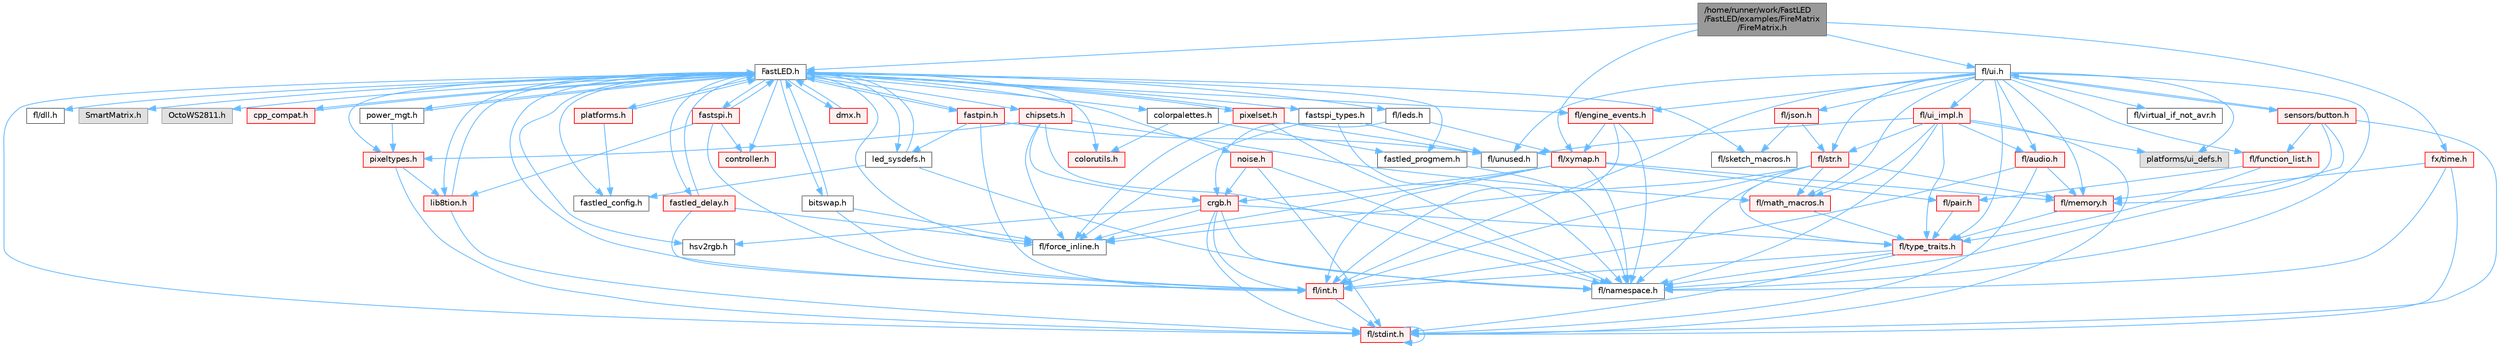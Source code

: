 digraph "/home/runner/work/FastLED/FastLED/examples/FireMatrix/FireMatrix.h"
{
 // INTERACTIVE_SVG=YES
 // LATEX_PDF_SIZE
  bgcolor="transparent";
  edge [fontname=Helvetica,fontsize=10,labelfontname=Helvetica,labelfontsize=10];
  node [fontname=Helvetica,fontsize=10,shape=box,height=0.2,width=0.4];
  Node1 [id="Node000001",label="/home/runner/work/FastLED\l/FastLED/examples/FireMatrix\l/FireMatrix.h",height=0.2,width=0.4,color="gray40", fillcolor="grey60", style="filled", fontcolor="black",tooltip=" "];
  Node1 -> Node2 [id="edge1_Node000001_Node000002",color="steelblue1",style="solid",tooltip=" "];
  Node2 [id="Node000002",label="FastLED.h",height=0.2,width=0.4,color="grey40", fillcolor="white", style="filled",URL="$db/d97/_fast_l_e_d_8h.html",tooltip="central include file for FastLED, defines the CFastLED class/object"];
  Node2 -> Node3 [id="edge2_Node000002_Node000003",color="steelblue1",style="solid",tooltip=" "];
  Node3 [id="Node000003",label="fl/stdint.h",height=0.2,width=0.4,color="red", fillcolor="#FFF0F0", style="filled",URL="$df/dd8/stdint_8h.html",tooltip=" "];
  Node3 -> Node3 [id="edge3_Node000003_Node000003",color="steelblue1",style="solid",tooltip=" "];
  Node2 -> Node5 [id="edge4_Node000002_Node000005",color="steelblue1",style="solid",tooltip=" "];
  Node5 [id="Node000005",label="fl/dll.h",height=0.2,width=0.4,color="grey40", fillcolor="white", style="filled",URL="$d3/d4b/dll_8h.html",tooltip="FastLED dynamic library interface - lightweight header for external callers."];
  Node2 -> Node6 [id="edge5_Node000002_Node000006",color="steelblue1",style="solid",tooltip=" "];
  Node6 [id="Node000006",label="SmartMatrix.h",height=0.2,width=0.4,color="grey60", fillcolor="#E0E0E0", style="filled",tooltip=" "];
  Node2 -> Node7 [id="edge6_Node000002_Node000007",color="steelblue1",style="solid",tooltip=" "];
  Node7 [id="Node000007",label="OctoWS2811.h",height=0.2,width=0.4,color="grey60", fillcolor="#E0E0E0", style="filled",tooltip=" "];
  Node2 -> Node8 [id="edge7_Node000002_Node000008",color="steelblue1",style="solid",tooltip=" "];
  Node8 [id="Node000008",label="fl/force_inline.h",height=0.2,width=0.4,color="grey40", fillcolor="white", style="filled",URL="$d4/d64/force__inline_8h.html",tooltip=" "];
  Node2 -> Node9 [id="edge8_Node000002_Node000009",color="steelblue1",style="solid",tooltip=" "];
  Node9 [id="Node000009",label="cpp_compat.h",height=0.2,width=0.4,color="red", fillcolor="#FFF0F0", style="filled",URL="$d9/d13/cpp__compat_8h.html",tooltip="Compatibility functions based on C++ version."];
  Node9 -> Node2 [id="edge9_Node000009_Node000002",color="steelblue1",style="solid",tooltip=" "];
  Node2 -> Node11 [id="edge10_Node000002_Node000011",color="steelblue1",style="solid",tooltip=" "];
  Node11 [id="Node000011",label="fastled_config.h",height=0.2,width=0.4,color="grey40", fillcolor="white", style="filled",URL="$d5/d11/fastled__config_8h.html",tooltip="Contains definitions that can be used to configure FastLED at compile time."];
  Node2 -> Node12 [id="edge11_Node000002_Node000012",color="steelblue1",style="solid",tooltip=" "];
  Node12 [id="Node000012",label="led_sysdefs.h",height=0.2,width=0.4,color="grey40", fillcolor="white", style="filled",URL="$d9/d3e/led__sysdefs_8h.html",tooltip="Determines which platform system definitions to include."];
  Node12 -> Node2 [id="edge12_Node000012_Node000002",color="steelblue1",style="solid",tooltip=" "];
  Node12 -> Node11 [id="edge13_Node000012_Node000011",color="steelblue1",style="solid",tooltip=" "];
  Node12 -> Node13 [id="edge14_Node000012_Node000013",color="steelblue1",style="solid",tooltip=" "];
  Node13 [id="Node000013",label="fl/namespace.h",height=0.2,width=0.4,color="grey40", fillcolor="white", style="filled",URL="$df/d2a/namespace_8h.html",tooltip="Implements the FastLED namespace macros."];
  Node2 -> Node14 [id="edge15_Node000002_Node000014",color="steelblue1",style="solid",tooltip=" "];
  Node14 [id="Node000014",label="fastled_delay.h",height=0.2,width=0.4,color="red", fillcolor="#FFF0F0", style="filled",URL="$d0/da8/fastled__delay_8h.html",tooltip="Utility functions and classes for managing delay cycles."];
  Node14 -> Node2 [id="edge16_Node000014_Node000002",color="steelblue1",style="solid",tooltip=" "];
  Node14 -> Node8 [id="edge17_Node000014_Node000008",color="steelblue1",style="solid",tooltip=" "];
  Node14 -> Node16 [id="edge18_Node000014_Node000016",color="steelblue1",style="solid",tooltip=" "];
  Node16 [id="Node000016",label="fl/int.h",height=0.2,width=0.4,color="red", fillcolor="#FFF0F0", style="filled",URL="$d3/d7e/int_8h.html",tooltip=" "];
  Node16 -> Node3 [id="edge19_Node000016_Node000003",color="steelblue1",style="solid",tooltip=" "];
  Node2 -> Node18 [id="edge20_Node000002_Node000018",color="steelblue1",style="solid",tooltip=" "];
  Node18 [id="Node000018",label="bitswap.h",height=0.2,width=0.4,color="grey40", fillcolor="white", style="filled",URL="$de/ded/bitswap_8h.html",tooltip="Functions for doing a rotation of bits/bytes used by parallel output."];
  Node18 -> Node2 [id="edge21_Node000018_Node000002",color="steelblue1",style="solid",tooltip=" "];
  Node18 -> Node8 [id="edge22_Node000018_Node000008",color="steelblue1",style="solid",tooltip=" "];
  Node18 -> Node16 [id="edge23_Node000018_Node000016",color="steelblue1",style="solid",tooltip=" "];
  Node2 -> Node19 [id="edge24_Node000002_Node000019",color="steelblue1",style="solid",tooltip=" "];
  Node19 [id="Node000019",label="controller.h",height=0.2,width=0.4,color="red", fillcolor="#FFF0F0", style="filled",URL="$d2/dd9/controller_8h.html",tooltip="deprecated: base definitions used by led controllers for writing out led data"];
  Node2 -> Node117 [id="edge25_Node000002_Node000117",color="steelblue1",style="solid",tooltip=" "];
  Node117 [id="Node000117",label="fastpin.h",height=0.2,width=0.4,color="red", fillcolor="#FFF0F0", style="filled",URL="$db/d65/fastpin_8h.html",tooltip="Class base definitions for defining fast pin access."];
  Node117 -> Node2 [id="edge26_Node000117_Node000002",color="steelblue1",style="solid",tooltip=" "];
  Node117 -> Node12 [id="edge27_Node000117_Node000012",color="steelblue1",style="solid",tooltip=" "];
  Node117 -> Node54 [id="edge28_Node000117_Node000054",color="steelblue1",style="solid",tooltip=" "];
  Node54 [id="Node000054",label="fl/unused.h",height=0.2,width=0.4,color="grey40", fillcolor="white", style="filled",URL="$d8/d4b/unused_8h.html",tooltip=" "];
  Node117 -> Node16 [id="edge29_Node000117_Node000016",color="steelblue1",style="solid",tooltip=" "];
  Node2 -> Node118 [id="edge30_Node000002_Node000118",color="steelblue1",style="solid",tooltip=" "];
  Node118 [id="Node000118",label="fastspi_types.h",height=0.2,width=0.4,color="grey40", fillcolor="white", style="filled",URL="$d2/ddb/fastspi__types_8h.html",tooltip="Data types and constants used by SPI interfaces."];
  Node118 -> Node8 [id="edge31_Node000118_Node000008",color="steelblue1",style="solid",tooltip=" "];
  Node118 -> Node13 [id="edge32_Node000118_Node000013",color="steelblue1",style="solid",tooltip=" "];
  Node118 -> Node54 [id="edge33_Node000118_Node000054",color="steelblue1",style="solid",tooltip=" "];
  Node2 -> Node119 [id="edge34_Node000002_Node000119",color="steelblue1",style="solid",tooltip=" "];
  Node119 [id="Node000119",label="dmx.h",height=0.2,width=0.4,color="red", fillcolor="#FFF0F0", style="filled",URL="$d3/de1/dmx_8h.html",tooltip="Defines the DMX512-based LED controllers."];
  Node119 -> Node2 [id="edge35_Node000119_Node000002",color="steelblue1",style="solid",tooltip=" "];
  Node2 -> Node122 [id="edge36_Node000002_Node000122",color="steelblue1",style="solid",tooltip=" "];
  Node122 [id="Node000122",label="platforms.h",height=0.2,width=0.4,color="red", fillcolor="#FFF0F0", style="filled",URL="$da/dc9/platforms_8h.html",tooltip="Determines which platforms headers to include."];
  Node122 -> Node2 [id="edge37_Node000122_Node000002",color="steelblue1",style="solid",tooltip=" "];
  Node122 -> Node11 [id="edge38_Node000122_Node000011",color="steelblue1",style="solid",tooltip=" "];
  Node2 -> Node31 [id="edge39_Node000002_Node000031",color="steelblue1",style="solid",tooltip=" "];
  Node31 [id="Node000031",label="fastled_progmem.h",height=0.2,width=0.4,color="grey40", fillcolor="white", style="filled",URL="$df/dab/fastled__progmem_8h.html",tooltip="Wrapper definitions to allow seamless use of PROGMEM in environments that have it."];
  Node31 -> Node13 [id="edge40_Node000031_Node000013",color="steelblue1",style="solid",tooltip=" "];
  Node2 -> Node22 [id="edge41_Node000002_Node000022",color="steelblue1",style="solid",tooltip=" "];
  Node22 [id="Node000022",label="lib8tion.h",height=0.2,width=0.4,color="red", fillcolor="#FFF0F0", style="filled",URL="$df/da5/lib8tion_8h.html",tooltip="Fast, efficient 8-bit math functions specifically designed for high-performance LED programming."];
  Node22 -> Node2 [id="edge42_Node000022_Node000002",color="steelblue1",style="solid",tooltip=" "];
  Node22 -> Node3 [id="edge43_Node000022_Node000003",color="steelblue1",style="solid",tooltip=" "];
  Node2 -> Node21 [id="edge44_Node000002_Node000021",color="steelblue1",style="solid",tooltip=" "];
  Node21 [id="Node000021",label="pixeltypes.h",height=0.2,width=0.4,color="red", fillcolor="#FFF0F0", style="filled",URL="$d2/dba/pixeltypes_8h.html",tooltip="Includes defintions for RGB and HSV pixels."];
  Node21 -> Node3 [id="edge45_Node000021_Node000003",color="steelblue1",style="solid",tooltip=" "];
  Node21 -> Node22 [id="edge46_Node000021_Node000022",color="steelblue1",style="solid",tooltip=" "];
  Node2 -> Node78 [id="edge47_Node000002_Node000078",color="steelblue1",style="solid",tooltip=" "];
  Node78 [id="Node000078",label="hsv2rgb.h",height=0.2,width=0.4,color="grey40", fillcolor="white", style="filled",URL="$de/d9a/hsv2rgb_8h.html",tooltip="Functions to convert from the HSV colorspace to the RGB colorspace."];
  Node2 -> Node124 [id="edge48_Node000002_Node000124",color="steelblue1",style="solid",tooltip=" "];
  Node124 [id="Node000124",label="colorutils.h",height=0.2,width=0.4,color="red", fillcolor="#FFF0F0", style="filled",URL="$d1/dfb/colorutils_8h.html",tooltip=" "];
  Node2 -> Node129 [id="edge49_Node000002_Node000129",color="steelblue1",style="solid",tooltip=" "];
  Node129 [id="Node000129",label="pixelset.h",height=0.2,width=0.4,color="red", fillcolor="#FFF0F0", style="filled",URL="$d4/d46/pixelset_8h.html",tooltip="Declares classes for managing logical groups of LEDs."];
  Node129 -> Node8 [id="edge50_Node000129_Node000008",color="steelblue1",style="solid",tooltip=" "];
  Node129 -> Node13 [id="edge51_Node000129_Node000013",color="steelblue1",style="solid",tooltip=" "];
  Node129 -> Node54 [id="edge52_Node000129_Node000054",color="steelblue1",style="solid",tooltip=" "];
  Node129 -> Node2 [id="edge53_Node000129_Node000002",color="steelblue1",style="solid",tooltip=" "];
  Node2 -> Node130 [id="edge54_Node000002_Node000130",color="steelblue1",style="solid",tooltip=" "];
  Node130 [id="Node000130",label="colorpalettes.h",height=0.2,width=0.4,color="grey40", fillcolor="white", style="filled",URL="$dc/dcc/colorpalettes_8h.html",tooltip="Declarations for the predefined color palettes supplied by FastLED."];
  Node130 -> Node124 [id="edge55_Node000130_Node000124",color="steelblue1",style="solid",tooltip=" "];
  Node130 -> Node31 [id="edge56_Node000130_Node000031",color="steelblue1",style="solid",tooltip=" "];
  Node2 -> Node131 [id="edge57_Node000002_Node000131",color="steelblue1",style="solid",tooltip=" "];
  Node131 [id="Node000131",label="noise.h",height=0.2,width=0.4,color="red", fillcolor="#FFF0F0", style="filled",URL="$d1/d31/noise_8h.html",tooltip="Functions to generate and fill arrays with noise."];
  Node131 -> Node3 [id="edge58_Node000131_Node000003",color="steelblue1",style="solid",tooltip=" "];
  Node131 -> Node74 [id="edge59_Node000131_Node000074",color="steelblue1",style="solid",tooltip=" "];
  Node74 [id="Node000074",label="crgb.h",height=0.2,width=0.4,color="red", fillcolor="#FFF0F0", style="filled",URL="$db/dd1/crgb_8h.html",tooltip="Defines the red, green, and blue (RGB) pixel struct."];
  Node74 -> Node3 [id="edge60_Node000074_Node000003",color="steelblue1",style="solid",tooltip=" "];
  Node74 -> Node16 [id="edge61_Node000074_Node000016",color="steelblue1",style="solid",tooltip=" "];
  Node74 -> Node13 [id="edge62_Node000074_Node000013",color="steelblue1",style="solid",tooltip=" "];
  Node74 -> Node8 [id="edge63_Node000074_Node000008",color="steelblue1",style="solid",tooltip=" "];
  Node74 -> Node39 [id="edge64_Node000074_Node000039",color="steelblue1",style="solid",tooltip=" "];
  Node39 [id="Node000039",label="fl/type_traits.h",height=0.2,width=0.4,color="red", fillcolor="#FFF0F0", style="filled",URL="$df/d63/type__traits_8h.html",tooltip=" "];
  Node39 -> Node3 [id="edge65_Node000039_Node000003",color="steelblue1",style="solid",tooltip=" "];
  Node39 -> Node13 [id="edge66_Node000039_Node000013",color="steelblue1",style="solid",tooltip=" "];
  Node39 -> Node16 [id="edge67_Node000039_Node000016",color="steelblue1",style="solid",tooltip=" "];
  Node74 -> Node78 [id="edge68_Node000074_Node000078",color="steelblue1",style="solid",tooltip=" "];
  Node131 -> Node13 [id="edge69_Node000131_Node000013",color="steelblue1",style="solid",tooltip=" "];
  Node2 -> Node132 [id="edge70_Node000002_Node000132",color="steelblue1",style="solid",tooltip=" "];
  Node132 [id="Node000132",label="power_mgt.h",height=0.2,width=0.4,color="grey40", fillcolor="white", style="filled",URL="$dc/d5b/power__mgt_8h.html",tooltip="Functions to limit the power used by FastLED."];
  Node132 -> Node2 [id="edge71_Node000132_Node000002",color="steelblue1",style="solid",tooltip=" "];
  Node132 -> Node21 [id="edge72_Node000132_Node000021",color="steelblue1",style="solid",tooltip=" "];
  Node2 -> Node133 [id="edge73_Node000002_Node000133",color="steelblue1",style="solid",tooltip=" "];
  Node133 [id="Node000133",label="fastspi.h",height=0.2,width=0.4,color="red", fillcolor="#FFF0F0", style="filled",URL="$d6/ddc/fastspi_8h.html",tooltip="Serial peripheral interface (SPI) definitions per platform."];
  Node133 -> Node2 [id="edge74_Node000133_Node000002",color="steelblue1",style="solid",tooltip=" "];
  Node133 -> Node19 [id="edge75_Node000133_Node000019",color="steelblue1",style="solid",tooltip=" "];
  Node133 -> Node22 [id="edge76_Node000133_Node000022",color="steelblue1",style="solid",tooltip=" "];
  Node133 -> Node16 [id="edge77_Node000133_Node000016",color="steelblue1",style="solid",tooltip=" "];
  Node2 -> Node135 [id="edge78_Node000002_Node000135",color="steelblue1",style="solid",tooltip=" "];
  Node135 [id="Node000135",label="chipsets.h",height=0.2,width=0.4,color="red", fillcolor="#FFF0F0", style="filled",URL="$db/d66/chipsets_8h.html",tooltip="Contains the bulk of the definitions for the various LED chipsets supported."];
  Node135 -> Node21 [id="edge79_Node000135_Node000021",color="steelblue1",style="solid",tooltip=" "];
  Node135 -> Node8 [id="edge80_Node000135_Node000008",color="steelblue1",style="solid",tooltip=" "];
  Node135 -> Node74 [id="edge81_Node000135_Node000074",color="steelblue1",style="solid",tooltip=" "];
  Node135 -> Node13 [id="edge82_Node000135_Node000013",color="steelblue1",style="solid",tooltip=" "];
  Node135 -> Node38 [id="edge83_Node000135_Node000038",color="steelblue1",style="solid",tooltip=" "];
  Node38 [id="Node000038",label="fl/math_macros.h",height=0.2,width=0.4,color="red", fillcolor="#FFF0F0", style="filled",URL="$d8/db8/math__macros_8h.html",tooltip=" "];
  Node38 -> Node39 [id="edge84_Node000038_Node000039",color="steelblue1",style="solid",tooltip=" "];
  Node2 -> Node93 [id="edge85_Node000002_Node000093",color="steelblue1",style="solid",tooltip=" "];
  Node93 [id="Node000093",label="fl/engine_events.h",height=0.2,width=0.4,color="red", fillcolor="#FFF0F0", style="filled",URL="$db/dc0/engine__events_8h.html",tooltip=" "];
  Node93 -> Node13 [id="edge86_Node000093_Node000013",color="steelblue1",style="solid",tooltip=" "];
  Node93 -> Node114 [id="edge87_Node000093_Node000114",color="steelblue1",style="solid",tooltip=" "];
  Node114 [id="Node000114",label="fl/xymap.h",height=0.2,width=0.4,color="red", fillcolor="#FFF0F0", style="filled",URL="$da/d61/xymap_8h.html",tooltip=" "];
  Node114 -> Node16 [id="edge88_Node000114_Node000016",color="steelblue1",style="solid",tooltip=" "];
  Node114 -> Node13 [id="edge89_Node000114_Node000013",color="steelblue1",style="solid",tooltip=" "];
  Node114 -> Node8 [id="edge90_Node000114_Node000008",color="steelblue1",style="solid",tooltip=" "];
  Node114 -> Node100 [id="edge91_Node000114_Node000100",color="steelblue1",style="solid",tooltip=" "];
  Node100 [id="Node000100",label="fl/pair.h",height=0.2,width=0.4,color="red", fillcolor="#FFF0F0", style="filled",URL="$d3/d41/pair_8h.html",tooltip=" "];
  Node100 -> Node39 [id="edge92_Node000100_Node000039",color="steelblue1",style="solid",tooltip=" "];
  Node114 -> Node74 [id="edge93_Node000114_Node000074",color="steelblue1",style="solid",tooltip=" "];
  Node114 -> Node41 [id="edge94_Node000114_Node000041",color="steelblue1",style="solid",tooltip=" "];
  Node41 [id="Node000041",label="fl/memory.h",height=0.2,width=0.4,color="red", fillcolor="#FFF0F0", style="filled",URL="$dc/d18/memory_8h.html",tooltip=" "];
  Node41 -> Node39 [id="edge95_Node000041_Node000039",color="steelblue1",style="solid",tooltip=" "];
  Node93 -> Node16 [id="edge96_Node000093_Node000016",color="steelblue1",style="solid",tooltip=" "];
  Node2 -> Node137 [id="edge97_Node000002_Node000137",color="steelblue1",style="solid",tooltip=" "];
  Node137 [id="Node000137",label="fl/leds.h",height=0.2,width=0.4,color="grey40", fillcolor="white", style="filled",URL="$da/d78/leds_8h.html",tooltip=" "];
  Node137 -> Node74 [id="edge98_Node000137_Node000074",color="steelblue1",style="solid",tooltip=" "];
  Node137 -> Node114 [id="edge99_Node000137_Node000114",color="steelblue1",style="solid",tooltip=" "];
  Node2 -> Node16 [id="edge100_Node000002_Node000016",color="steelblue1",style="solid",tooltip=" "];
  Node2 -> Node110 [id="edge101_Node000002_Node000110",color="steelblue1",style="solid",tooltip=" "];
  Node110 [id="Node000110",label="fl/sketch_macros.h",height=0.2,width=0.4,color="grey40", fillcolor="white", style="filled",URL="$d1/dbc/sketch__macros_8h.html",tooltip=" "];
  Node1 -> Node138 [id="edge102_Node000001_Node000138",color="steelblue1",style="solid",tooltip=" "];
  Node138 [id="Node000138",label="fl/ui.h",height=0.2,width=0.4,color="grey40", fillcolor="white", style="filled",URL="$d9/d3b/ui_8h.html",tooltip=" "];
  Node138 -> Node13 [id="edge103_Node000138_Node000013",color="steelblue1",style="solid",tooltip=" "];
  Node138 -> Node41 [id="edge104_Node000138_Node000041",color="steelblue1",style="solid",tooltip=" "];
  Node138 -> Node104 [id="edge105_Node000138_Node000104",color="steelblue1",style="solid",tooltip=" "];
  Node104 [id="Node000104",label="fl/json.h",height=0.2,width=0.4,color="red", fillcolor="#FFF0F0", style="filled",URL="$d7/d91/fl_2json_8h.html",tooltip="FastLED's Elegant JSON Library: fl::Json"];
  Node104 -> Node33 [id="edge106_Node000104_Node000033",color="steelblue1",style="solid",tooltip=" "];
  Node33 [id="Node000033",label="fl/str.h",height=0.2,width=0.4,color="red", fillcolor="#FFF0F0", style="filled",URL="$d1/d93/str_8h.html",tooltip=" "];
  Node33 -> Node16 [id="edge107_Node000033_Node000016",color="steelblue1",style="solid",tooltip=" "];
  Node33 -> Node38 [id="edge108_Node000033_Node000038",color="steelblue1",style="solid",tooltip=" "];
  Node33 -> Node13 [id="edge109_Node000033_Node000013",color="steelblue1",style="solid",tooltip=" "];
  Node33 -> Node41 [id="edge110_Node000033_Node000041",color="steelblue1",style="solid",tooltip=" "];
  Node33 -> Node39 [id="edge111_Node000033_Node000039",color="steelblue1",style="solid",tooltip=" "];
  Node33 -> Node8 [id="edge112_Node000033_Node000008",color="steelblue1",style="solid",tooltip=" "];
  Node104 -> Node110 [id="edge113_Node000104_Node000110",color="steelblue1",style="solid",tooltip=" "];
  Node138 -> Node33 [id="edge114_Node000138_Node000033",color="steelblue1",style="solid",tooltip=" "];
  Node138 -> Node16 [id="edge115_Node000138_Node000016",color="steelblue1",style="solid",tooltip=" "];
  Node138 -> Node139 [id="edge116_Node000138_Node000139",color="steelblue1",style="solid",tooltip=" "];
  Node139 [id="Node000139",label="fl/audio.h",height=0.2,width=0.4,color="red", fillcolor="#FFF0F0", style="filled",URL="$da/d09/audio_8h.html",tooltip=" "];
  Node139 -> Node41 [id="edge117_Node000139_Node000041",color="steelblue1",style="solid",tooltip=" "];
  Node139 -> Node16 [id="edge118_Node000139_Node000016",color="steelblue1",style="solid",tooltip=" "];
  Node139 -> Node3 [id="edge119_Node000139_Node000003",color="steelblue1",style="solid",tooltip=" "];
  Node138 -> Node93 [id="edge120_Node000138_Node000093",color="steelblue1",style="solid",tooltip=" "];
  Node138 -> Node141 [id="edge121_Node000138_Node000141",color="steelblue1",style="solid",tooltip=" "];
  Node141 [id="Node000141",label="fl/function_list.h",height=0.2,width=0.4,color="red", fillcolor="#FFF0F0", style="filled",URL="$d0/d64/function__list_8h.html",tooltip=" "];
  Node141 -> Node100 [id="edge122_Node000141_Node000100",color="steelblue1",style="solid",tooltip=" "];
  Node141 -> Node39 [id="edge123_Node000141_Node000039",color="steelblue1",style="solid",tooltip=" "];
  Node138 -> Node38 [id="edge124_Node000138_Node000038",color="steelblue1",style="solid",tooltip=" "];
  Node138 -> Node39 [id="edge125_Node000138_Node000039",color="steelblue1",style="solid",tooltip=" "];
  Node138 -> Node142 [id="edge126_Node000138_Node000142",color="steelblue1",style="solid",tooltip=" "];
  Node142 [id="Node000142",label="fl/ui_impl.h",height=0.2,width=0.4,color="red", fillcolor="#FFF0F0", style="filled",URL="$d6/dc0/ui__impl_8h.html",tooltip=" "];
  Node142 -> Node3 [id="edge127_Node000142_Node000003",color="steelblue1",style="solid",tooltip=" "];
  Node142 -> Node139 [id="edge128_Node000142_Node000139",color="steelblue1",style="solid",tooltip=" "];
  Node142 -> Node38 [id="edge129_Node000142_Node000038",color="steelblue1",style="solid",tooltip=" "];
  Node142 -> Node13 [id="edge130_Node000142_Node000013",color="steelblue1",style="solid",tooltip=" "];
  Node142 -> Node33 [id="edge131_Node000142_Node000033",color="steelblue1",style="solid",tooltip=" "];
  Node142 -> Node39 [id="edge132_Node000142_Node000039",color="steelblue1",style="solid",tooltip=" "];
  Node142 -> Node54 [id="edge133_Node000142_Node000054",color="steelblue1",style="solid",tooltip=" "];
  Node142 -> Node143 [id="edge134_Node000142_Node000143",color="steelblue1",style="solid",tooltip=" "];
  Node143 [id="Node000143",label="platforms/ui_defs.h",height=0.2,width=0.4,color="grey60", fillcolor="#E0E0E0", style="filled",tooltip=" "];
  Node138 -> Node54 [id="edge135_Node000138_Node000054",color="steelblue1",style="solid",tooltip=" "];
  Node138 -> Node143 [id="edge136_Node000138_Node000143",color="steelblue1",style="solid",tooltip=" "];
  Node138 -> Node144 [id="edge137_Node000138_Node000144",color="steelblue1",style="solid",tooltip=" "];
  Node144 [id="Node000144",label="sensors/button.h",height=0.2,width=0.4,color="red", fillcolor="#FFF0F0", style="filled",URL="$d7/d0e/button_8h.html",tooltip=" "];
  Node144 -> Node3 [id="edge138_Node000144_Node000003",color="steelblue1",style="solid",tooltip=" "];
  Node144 -> Node141 [id="edge139_Node000144_Node000141",color="steelblue1",style="solid",tooltip=" "];
  Node144 -> Node13 [id="edge140_Node000144_Node000013",color="steelblue1",style="solid",tooltip=" "];
  Node144 -> Node41 [id="edge141_Node000144_Node000041",color="steelblue1",style="solid",tooltip=" "];
  Node144 -> Node138 [id="edge142_Node000144_Node000138",color="steelblue1",style="solid",tooltip=" "];
  Node138 -> Node116 [id="edge143_Node000138_Node000116",color="steelblue1",style="solid",tooltip=" "];
  Node116 [id="Node000116",label="fl/virtual_if_not_avr.h",height=0.2,width=0.4,color="grey40", fillcolor="white", style="filled",URL="$da/ddb/virtual__if__not__avr_8h.html",tooltip=" "];
  Node1 -> Node114 [id="edge144_Node000001_Node000114",color="steelblue1",style="solid",tooltip=" "];
  Node1 -> Node146 [id="edge145_Node000001_Node000146",color="steelblue1",style="solid",tooltip=" "];
  Node146 [id="Node000146",label="fx/time.h",height=0.2,width=0.4,color="red", fillcolor="#FFF0F0", style="filled",URL="$da/da2/fx_2time_8h.html",tooltip=" "];
  Node146 -> Node3 [id="edge146_Node000146_Node000003",color="steelblue1",style="solid",tooltip=" "];
  Node146 -> Node13 [id="edge147_Node000146_Node000013",color="steelblue1",style="solid",tooltip=" "];
  Node146 -> Node41 [id="edge148_Node000146_Node000041",color="steelblue1",style="solid",tooltip=" "];
}
